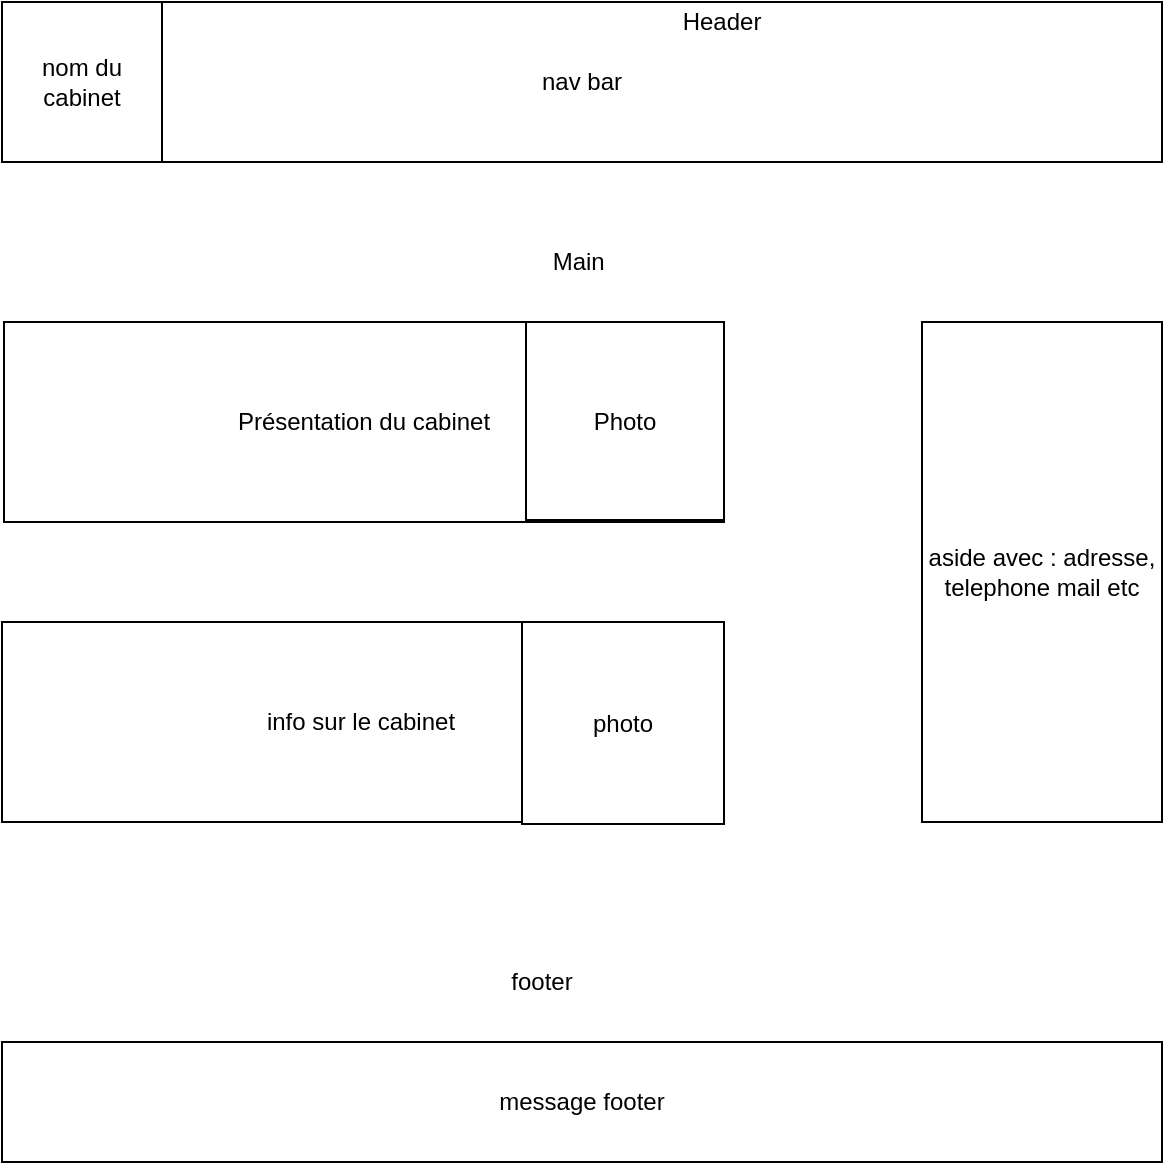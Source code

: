 <mxfile version="11.1.4" type="github"><diagram id="VDMHrmJA-Jcf4okEA0p1" name="Page-1"><mxGraphModel dx="1422" dy="764" grid="1" gridSize="10" guides="1" tooltips="1" connect="1" arrows="1" fold="1" page="1" pageScale="1" pageWidth="583" pageHeight="827" math="0" shadow="0"><root><mxCell id="0"/><mxCell id="1" parent="0"/><mxCell id="k5awAGaAZDA8cLdPLA0z-1" value="nav bar" style="rounded=0;whiteSpace=wrap;html=1;" parent="1" vertex="1"><mxGeometry width="580" height="80" as="geometry"/></mxCell><mxCell id="k5awAGaAZDA8cLdPLA0z-2" value="nom du cabinet" style="whiteSpace=wrap;html=1;aspect=fixed;" parent="1" vertex="1"><mxGeometry width="80" height="80" as="geometry"/></mxCell><mxCell id="k5awAGaAZDA8cLdPLA0z-3" value="Header" style="text;html=1;strokeColor=none;fillColor=none;align=center;verticalAlign=middle;whiteSpace=wrap;rounded=0;" parent="1" vertex="1"><mxGeometry x="340" width="40" height="20" as="geometry"/></mxCell><mxCell id="k5awAGaAZDA8cLdPLA0z-4" value="info sur le cabinet" style="rounded=0;whiteSpace=wrap;html=1;" parent="1" vertex="1"><mxGeometry y="310" width="359" height="100" as="geometry"/></mxCell><mxCell id="k5awAGaAZDA8cLdPLA0z-5" value="Présentation du cabinet" style="rounded=0;whiteSpace=wrap;html=1;" parent="1" vertex="1"><mxGeometry x="1" y="160" width="360" height="100" as="geometry"/></mxCell><mxCell id="k5awAGaAZDA8cLdPLA0z-8" value="aside avec : adresse, telephone mail etc&lt;br&gt;" style="rounded=0;whiteSpace=wrap;html=1;" parent="1" vertex="1"><mxGeometry x="460" y="160" width="120" height="250" as="geometry"/></mxCell><mxCell id="k5awAGaAZDA8cLdPLA0z-9" value="Main&amp;nbsp;" style="text;html=1;strokeColor=none;fillColor=none;align=center;verticalAlign=middle;whiteSpace=wrap;rounded=0;" parent="1" vertex="1"><mxGeometry x="250" y="120" width="80" height="20" as="geometry"/></mxCell><mxCell id="k5awAGaAZDA8cLdPLA0z-10" value="message footer" style="rounded=0;whiteSpace=wrap;html=1;" parent="1" vertex="1"><mxGeometry y="520" width="580" height="60" as="geometry"/></mxCell><mxCell id="k5awAGaAZDA8cLdPLA0z-11" value="footer&lt;br&gt;" style="text;html=1;strokeColor=none;fillColor=none;align=center;verticalAlign=middle;whiteSpace=wrap;rounded=0;" parent="1" vertex="1"><mxGeometry x="250" y="480" width="40" height="20" as="geometry"/></mxCell><mxCell id="k5awAGaAZDA8cLdPLA0z-13" value="Photo" style="whiteSpace=wrap;html=1;aspect=fixed;" parent="1" vertex="1"><mxGeometry x="262" y="160" width="99" height="99" as="geometry"/></mxCell><mxCell id="k5awAGaAZDA8cLdPLA0z-14" value="photo" style="whiteSpace=wrap;html=1;aspect=fixed;" parent="1" vertex="1"><mxGeometry x="260" y="310" width="101" height="101" as="geometry"/></mxCell></root></mxGraphModel></diagram></mxfile>